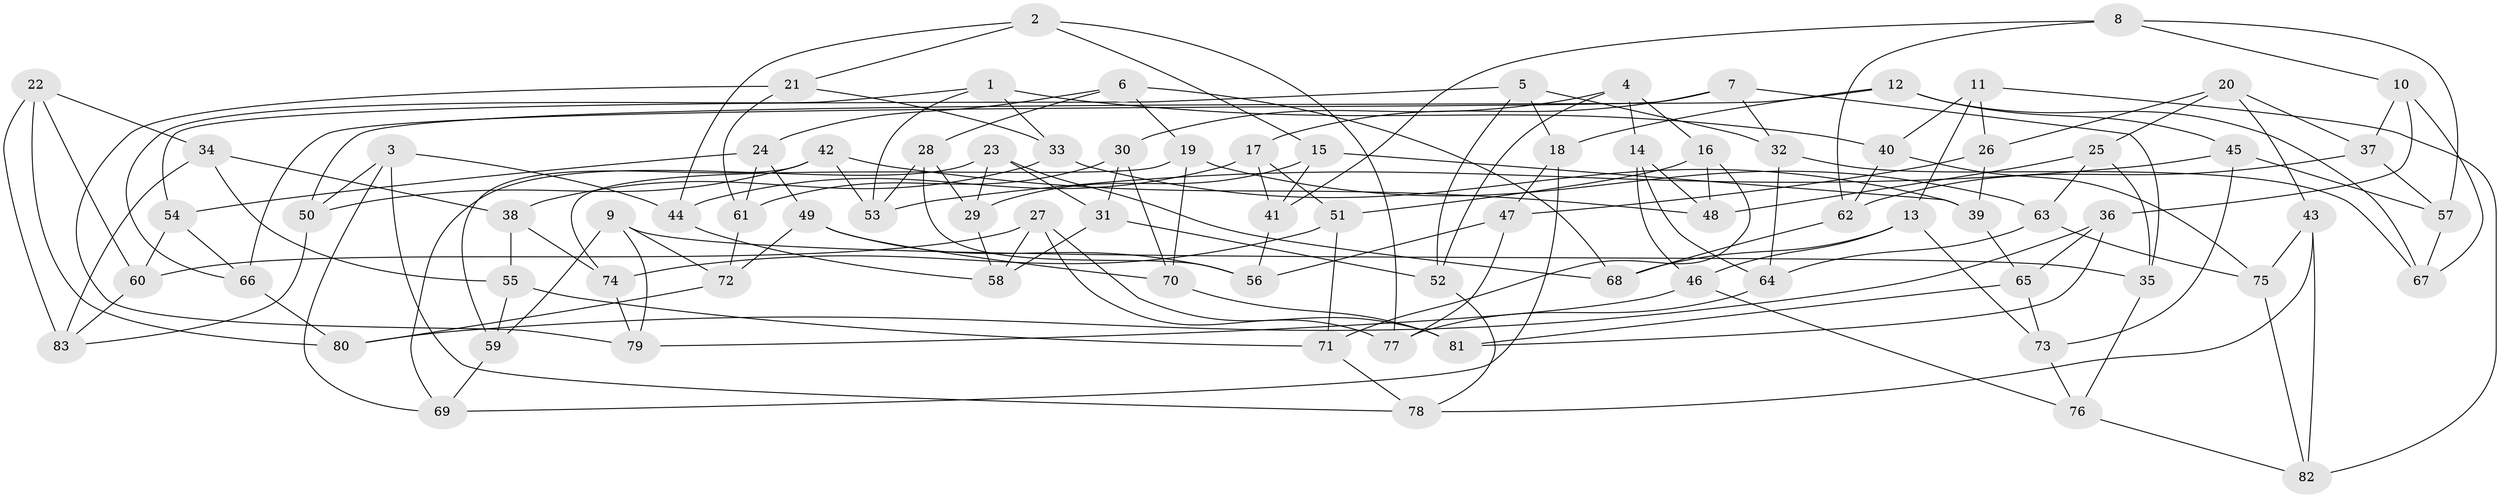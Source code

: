 // Generated by graph-tools (version 1.1) at 2025/03/03/09/25 03:03:04]
// undirected, 83 vertices, 166 edges
graph export_dot {
graph [start="1"]
  node [color=gray90,style=filled];
  1;
  2;
  3;
  4;
  5;
  6;
  7;
  8;
  9;
  10;
  11;
  12;
  13;
  14;
  15;
  16;
  17;
  18;
  19;
  20;
  21;
  22;
  23;
  24;
  25;
  26;
  27;
  28;
  29;
  30;
  31;
  32;
  33;
  34;
  35;
  36;
  37;
  38;
  39;
  40;
  41;
  42;
  43;
  44;
  45;
  46;
  47;
  48;
  49;
  50;
  51;
  52;
  53;
  54;
  55;
  56;
  57;
  58;
  59;
  60;
  61;
  62;
  63;
  64;
  65;
  66;
  67;
  68;
  69;
  70;
  71;
  72;
  73;
  74;
  75;
  76;
  77;
  78;
  79;
  80;
  81;
  82;
  83;
  1 -- 53;
  1 -- 33;
  1 -- 66;
  1 -- 40;
  2 -- 77;
  2 -- 21;
  2 -- 44;
  2 -- 15;
  3 -- 44;
  3 -- 69;
  3 -- 50;
  3 -- 78;
  4 -- 14;
  4 -- 30;
  4 -- 16;
  4 -- 52;
  5 -- 52;
  5 -- 18;
  5 -- 54;
  5 -- 32;
  6 -- 28;
  6 -- 19;
  6 -- 24;
  6 -- 68;
  7 -- 35;
  7 -- 32;
  7 -- 66;
  7 -- 17;
  8 -- 62;
  8 -- 57;
  8 -- 41;
  8 -- 10;
  9 -- 35;
  9 -- 72;
  9 -- 79;
  9 -- 59;
  10 -- 67;
  10 -- 37;
  10 -- 36;
  11 -- 13;
  11 -- 40;
  11 -- 26;
  11 -- 82;
  12 -- 45;
  12 -- 67;
  12 -- 50;
  12 -- 18;
  13 -- 46;
  13 -- 73;
  13 -- 68;
  14 -- 48;
  14 -- 64;
  14 -- 46;
  15 -- 39;
  15 -- 29;
  15 -- 41;
  16 -- 51;
  16 -- 71;
  16 -- 48;
  17 -- 41;
  17 -- 51;
  17 -- 44;
  18 -- 47;
  18 -- 69;
  19 -- 74;
  19 -- 63;
  19 -- 70;
  20 -- 25;
  20 -- 26;
  20 -- 43;
  20 -- 37;
  21 -- 61;
  21 -- 33;
  21 -- 79;
  22 -- 60;
  22 -- 34;
  22 -- 83;
  22 -- 80;
  23 -- 69;
  23 -- 29;
  23 -- 31;
  23 -- 68;
  24 -- 61;
  24 -- 54;
  24 -- 49;
  25 -- 48;
  25 -- 35;
  25 -- 63;
  26 -- 47;
  26 -- 39;
  27 -- 81;
  27 -- 77;
  27 -- 60;
  27 -- 58;
  28 -- 29;
  28 -- 53;
  28 -- 56;
  29 -- 58;
  30 -- 31;
  30 -- 61;
  30 -- 70;
  31 -- 52;
  31 -- 58;
  32 -- 64;
  32 -- 67;
  33 -- 38;
  33 -- 39;
  34 -- 38;
  34 -- 55;
  34 -- 83;
  35 -- 76;
  36 -- 81;
  36 -- 80;
  36 -- 65;
  37 -- 57;
  37 -- 62;
  38 -- 74;
  38 -- 55;
  39 -- 65;
  40 -- 62;
  40 -- 75;
  41 -- 56;
  42 -- 53;
  42 -- 50;
  42 -- 59;
  42 -- 48;
  43 -- 78;
  43 -- 75;
  43 -- 82;
  44 -- 58;
  45 -- 57;
  45 -- 73;
  45 -- 53;
  46 -- 76;
  46 -- 79;
  47 -- 77;
  47 -- 56;
  49 -- 72;
  49 -- 70;
  49 -- 56;
  50 -- 83;
  51 -- 71;
  51 -- 74;
  52 -- 78;
  54 -- 60;
  54 -- 66;
  55 -- 71;
  55 -- 59;
  57 -- 67;
  59 -- 69;
  60 -- 83;
  61 -- 72;
  62 -- 68;
  63 -- 75;
  63 -- 64;
  64 -- 77;
  65 -- 73;
  65 -- 81;
  66 -- 80;
  70 -- 81;
  71 -- 78;
  72 -- 80;
  73 -- 76;
  74 -- 79;
  75 -- 82;
  76 -- 82;
}

